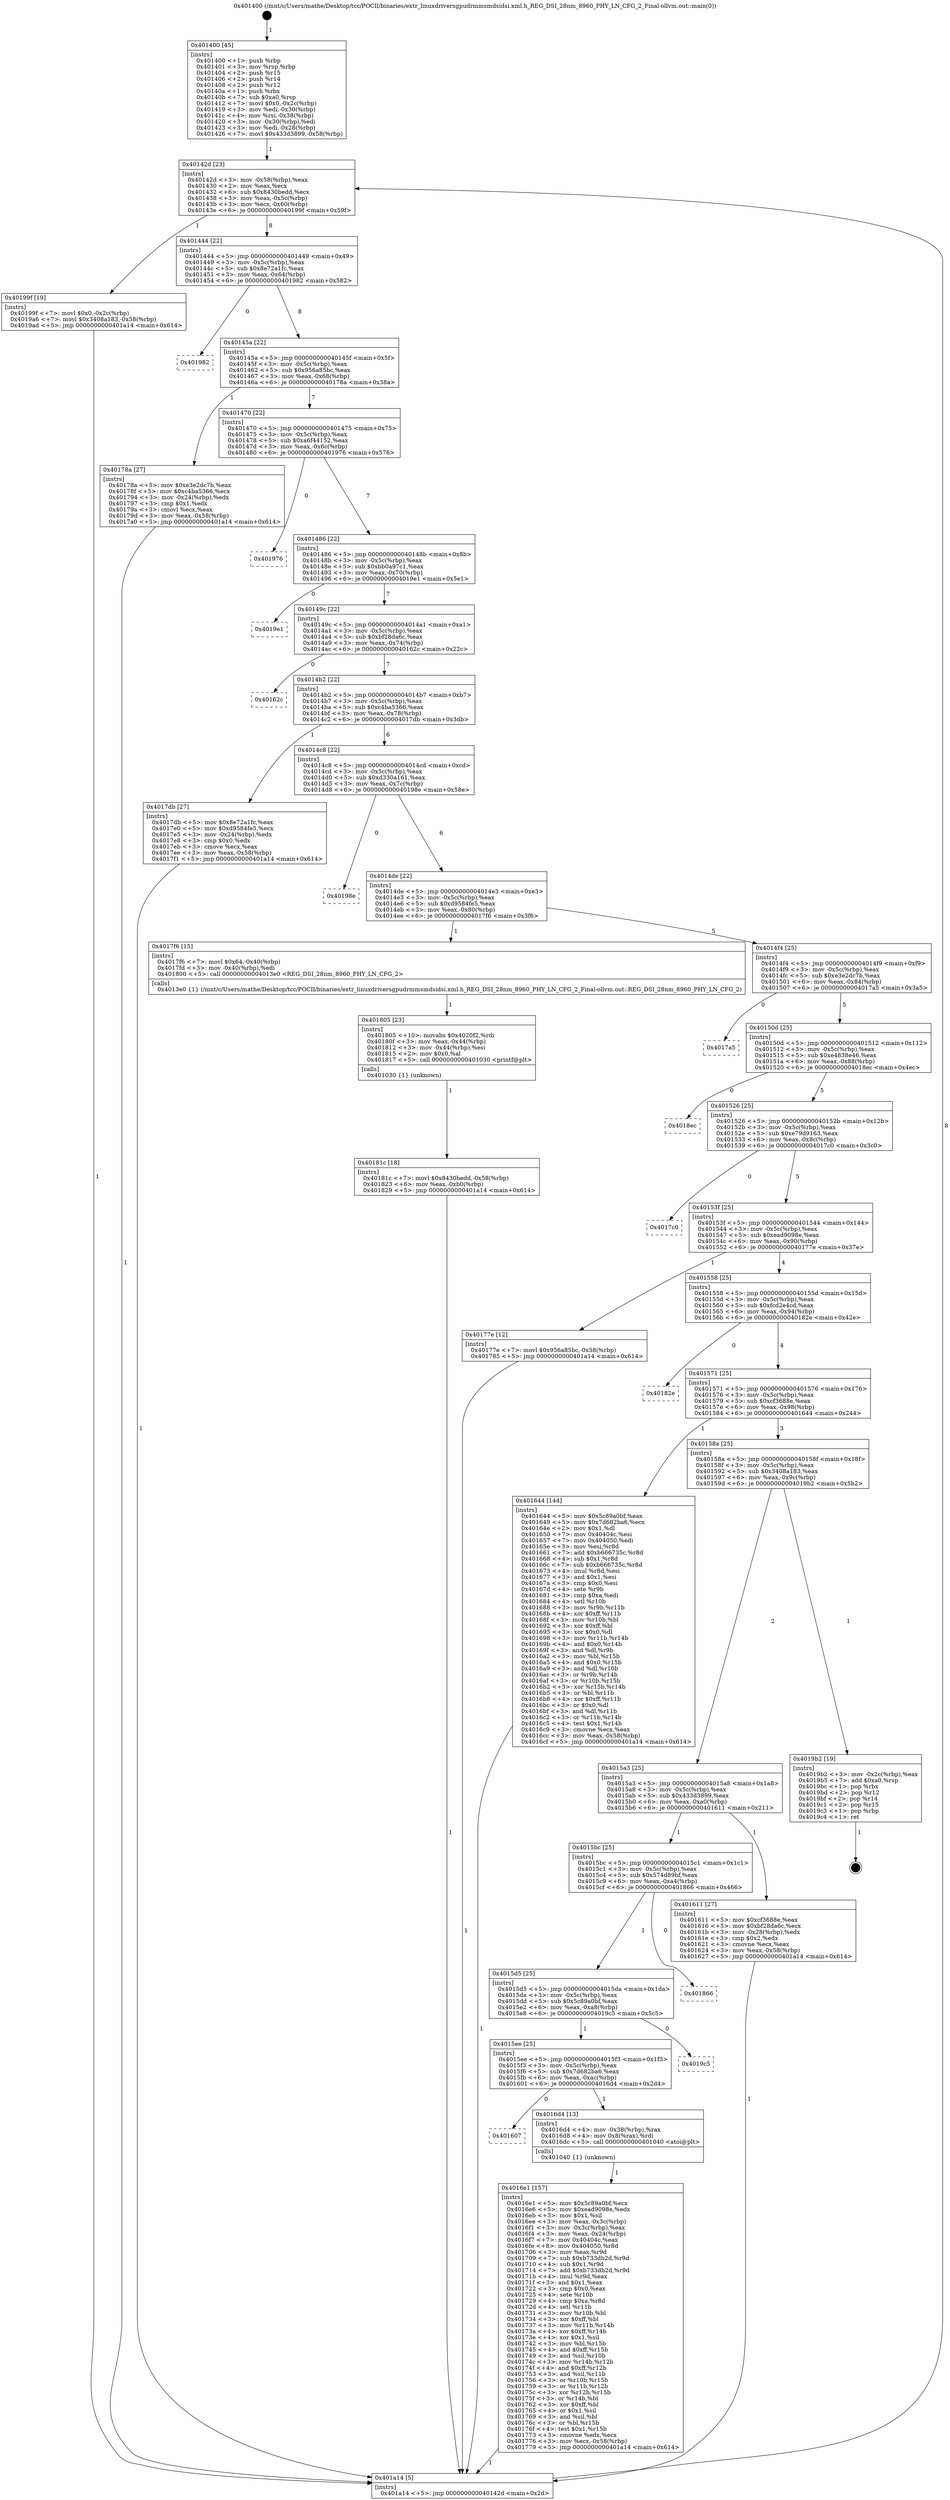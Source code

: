 digraph "0x401400" {
  label = "0x401400 (/mnt/c/Users/mathe/Desktop/tcc/POCII/binaries/extr_linuxdriversgpudrmmsmdsidsi.xml.h_REG_DSI_28nm_8960_PHY_LN_CFG_2_Final-ollvm.out::main(0))"
  labelloc = "t"
  node[shape=record]

  Entry [label="",width=0.3,height=0.3,shape=circle,fillcolor=black,style=filled]
  "0x40142d" [label="{
     0x40142d [23]\l
     | [instrs]\l
     &nbsp;&nbsp;0x40142d \<+3\>: mov -0x58(%rbp),%eax\l
     &nbsp;&nbsp;0x401430 \<+2\>: mov %eax,%ecx\l
     &nbsp;&nbsp;0x401432 \<+6\>: sub $0x8430bedd,%ecx\l
     &nbsp;&nbsp;0x401438 \<+3\>: mov %eax,-0x5c(%rbp)\l
     &nbsp;&nbsp;0x40143b \<+3\>: mov %ecx,-0x60(%rbp)\l
     &nbsp;&nbsp;0x40143e \<+6\>: je 000000000040199f \<main+0x59f\>\l
  }"]
  "0x40199f" [label="{
     0x40199f [19]\l
     | [instrs]\l
     &nbsp;&nbsp;0x40199f \<+7\>: movl $0x0,-0x2c(%rbp)\l
     &nbsp;&nbsp;0x4019a6 \<+7\>: movl $0x3408a183,-0x58(%rbp)\l
     &nbsp;&nbsp;0x4019ad \<+5\>: jmp 0000000000401a14 \<main+0x614\>\l
  }"]
  "0x401444" [label="{
     0x401444 [22]\l
     | [instrs]\l
     &nbsp;&nbsp;0x401444 \<+5\>: jmp 0000000000401449 \<main+0x49\>\l
     &nbsp;&nbsp;0x401449 \<+3\>: mov -0x5c(%rbp),%eax\l
     &nbsp;&nbsp;0x40144c \<+5\>: sub $0x8e72a1fc,%eax\l
     &nbsp;&nbsp;0x401451 \<+3\>: mov %eax,-0x64(%rbp)\l
     &nbsp;&nbsp;0x401454 \<+6\>: je 0000000000401982 \<main+0x582\>\l
  }"]
  Exit [label="",width=0.3,height=0.3,shape=circle,fillcolor=black,style=filled,peripheries=2]
  "0x401982" [label="{
     0x401982\l
  }", style=dashed]
  "0x40145a" [label="{
     0x40145a [22]\l
     | [instrs]\l
     &nbsp;&nbsp;0x40145a \<+5\>: jmp 000000000040145f \<main+0x5f\>\l
     &nbsp;&nbsp;0x40145f \<+3\>: mov -0x5c(%rbp),%eax\l
     &nbsp;&nbsp;0x401462 \<+5\>: sub $0x956a85bc,%eax\l
     &nbsp;&nbsp;0x401467 \<+3\>: mov %eax,-0x68(%rbp)\l
     &nbsp;&nbsp;0x40146a \<+6\>: je 000000000040178a \<main+0x38a\>\l
  }"]
  "0x40181c" [label="{
     0x40181c [18]\l
     | [instrs]\l
     &nbsp;&nbsp;0x40181c \<+7\>: movl $0x8430bedd,-0x58(%rbp)\l
     &nbsp;&nbsp;0x401823 \<+6\>: mov %eax,-0xb0(%rbp)\l
     &nbsp;&nbsp;0x401829 \<+5\>: jmp 0000000000401a14 \<main+0x614\>\l
  }"]
  "0x40178a" [label="{
     0x40178a [27]\l
     | [instrs]\l
     &nbsp;&nbsp;0x40178a \<+5\>: mov $0xe3e2dc7b,%eax\l
     &nbsp;&nbsp;0x40178f \<+5\>: mov $0xc4ba5366,%ecx\l
     &nbsp;&nbsp;0x401794 \<+3\>: mov -0x24(%rbp),%edx\l
     &nbsp;&nbsp;0x401797 \<+3\>: cmp $0x1,%edx\l
     &nbsp;&nbsp;0x40179a \<+3\>: cmovl %ecx,%eax\l
     &nbsp;&nbsp;0x40179d \<+3\>: mov %eax,-0x58(%rbp)\l
     &nbsp;&nbsp;0x4017a0 \<+5\>: jmp 0000000000401a14 \<main+0x614\>\l
  }"]
  "0x401470" [label="{
     0x401470 [22]\l
     | [instrs]\l
     &nbsp;&nbsp;0x401470 \<+5\>: jmp 0000000000401475 \<main+0x75\>\l
     &nbsp;&nbsp;0x401475 \<+3\>: mov -0x5c(%rbp),%eax\l
     &nbsp;&nbsp;0x401478 \<+5\>: sub $0xa6f44152,%eax\l
     &nbsp;&nbsp;0x40147d \<+3\>: mov %eax,-0x6c(%rbp)\l
     &nbsp;&nbsp;0x401480 \<+6\>: je 0000000000401976 \<main+0x576\>\l
  }"]
  "0x401805" [label="{
     0x401805 [23]\l
     | [instrs]\l
     &nbsp;&nbsp;0x401805 \<+10\>: movabs $0x4020f2,%rdi\l
     &nbsp;&nbsp;0x40180f \<+3\>: mov %eax,-0x44(%rbp)\l
     &nbsp;&nbsp;0x401812 \<+3\>: mov -0x44(%rbp),%esi\l
     &nbsp;&nbsp;0x401815 \<+2\>: mov $0x0,%al\l
     &nbsp;&nbsp;0x401817 \<+5\>: call 0000000000401030 \<printf@plt\>\l
     | [calls]\l
     &nbsp;&nbsp;0x401030 \{1\} (unknown)\l
  }"]
  "0x401976" [label="{
     0x401976\l
  }", style=dashed]
  "0x401486" [label="{
     0x401486 [22]\l
     | [instrs]\l
     &nbsp;&nbsp;0x401486 \<+5\>: jmp 000000000040148b \<main+0x8b\>\l
     &nbsp;&nbsp;0x40148b \<+3\>: mov -0x5c(%rbp),%eax\l
     &nbsp;&nbsp;0x40148e \<+5\>: sub $0xbb0a97c1,%eax\l
     &nbsp;&nbsp;0x401493 \<+3\>: mov %eax,-0x70(%rbp)\l
     &nbsp;&nbsp;0x401496 \<+6\>: je 00000000004019e1 \<main+0x5e1\>\l
  }"]
  "0x4016e1" [label="{
     0x4016e1 [157]\l
     | [instrs]\l
     &nbsp;&nbsp;0x4016e1 \<+5\>: mov $0x5c89a0bf,%ecx\l
     &nbsp;&nbsp;0x4016e6 \<+5\>: mov $0xead9098e,%edx\l
     &nbsp;&nbsp;0x4016eb \<+3\>: mov $0x1,%sil\l
     &nbsp;&nbsp;0x4016ee \<+3\>: mov %eax,-0x3c(%rbp)\l
     &nbsp;&nbsp;0x4016f1 \<+3\>: mov -0x3c(%rbp),%eax\l
     &nbsp;&nbsp;0x4016f4 \<+3\>: mov %eax,-0x24(%rbp)\l
     &nbsp;&nbsp;0x4016f7 \<+7\>: mov 0x40404c,%eax\l
     &nbsp;&nbsp;0x4016fe \<+8\>: mov 0x404050,%r8d\l
     &nbsp;&nbsp;0x401706 \<+3\>: mov %eax,%r9d\l
     &nbsp;&nbsp;0x401709 \<+7\>: sub $0xb733db2d,%r9d\l
     &nbsp;&nbsp;0x401710 \<+4\>: sub $0x1,%r9d\l
     &nbsp;&nbsp;0x401714 \<+7\>: add $0xb733db2d,%r9d\l
     &nbsp;&nbsp;0x40171b \<+4\>: imul %r9d,%eax\l
     &nbsp;&nbsp;0x40171f \<+3\>: and $0x1,%eax\l
     &nbsp;&nbsp;0x401722 \<+3\>: cmp $0x0,%eax\l
     &nbsp;&nbsp;0x401725 \<+4\>: sete %r10b\l
     &nbsp;&nbsp;0x401729 \<+4\>: cmp $0xa,%r8d\l
     &nbsp;&nbsp;0x40172d \<+4\>: setl %r11b\l
     &nbsp;&nbsp;0x401731 \<+3\>: mov %r10b,%bl\l
     &nbsp;&nbsp;0x401734 \<+3\>: xor $0xff,%bl\l
     &nbsp;&nbsp;0x401737 \<+3\>: mov %r11b,%r14b\l
     &nbsp;&nbsp;0x40173a \<+4\>: xor $0xff,%r14b\l
     &nbsp;&nbsp;0x40173e \<+4\>: xor $0x1,%sil\l
     &nbsp;&nbsp;0x401742 \<+3\>: mov %bl,%r15b\l
     &nbsp;&nbsp;0x401745 \<+4\>: and $0xff,%r15b\l
     &nbsp;&nbsp;0x401749 \<+3\>: and %sil,%r10b\l
     &nbsp;&nbsp;0x40174c \<+3\>: mov %r14b,%r12b\l
     &nbsp;&nbsp;0x40174f \<+4\>: and $0xff,%r12b\l
     &nbsp;&nbsp;0x401753 \<+3\>: and %sil,%r11b\l
     &nbsp;&nbsp;0x401756 \<+3\>: or %r10b,%r15b\l
     &nbsp;&nbsp;0x401759 \<+3\>: or %r11b,%r12b\l
     &nbsp;&nbsp;0x40175c \<+3\>: xor %r12b,%r15b\l
     &nbsp;&nbsp;0x40175f \<+3\>: or %r14b,%bl\l
     &nbsp;&nbsp;0x401762 \<+3\>: xor $0xff,%bl\l
     &nbsp;&nbsp;0x401765 \<+4\>: or $0x1,%sil\l
     &nbsp;&nbsp;0x401769 \<+3\>: and %sil,%bl\l
     &nbsp;&nbsp;0x40176c \<+3\>: or %bl,%r15b\l
     &nbsp;&nbsp;0x40176f \<+4\>: test $0x1,%r15b\l
     &nbsp;&nbsp;0x401773 \<+3\>: cmovne %edx,%ecx\l
     &nbsp;&nbsp;0x401776 \<+3\>: mov %ecx,-0x58(%rbp)\l
     &nbsp;&nbsp;0x401779 \<+5\>: jmp 0000000000401a14 \<main+0x614\>\l
  }"]
  "0x4019e1" [label="{
     0x4019e1\l
  }", style=dashed]
  "0x40149c" [label="{
     0x40149c [22]\l
     | [instrs]\l
     &nbsp;&nbsp;0x40149c \<+5\>: jmp 00000000004014a1 \<main+0xa1\>\l
     &nbsp;&nbsp;0x4014a1 \<+3\>: mov -0x5c(%rbp),%eax\l
     &nbsp;&nbsp;0x4014a4 \<+5\>: sub $0xbf28da6c,%eax\l
     &nbsp;&nbsp;0x4014a9 \<+3\>: mov %eax,-0x74(%rbp)\l
     &nbsp;&nbsp;0x4014ac \<+6\>: je 000000000040162c \<main+0x22c\>\l
  }"]
  "0x401607" [label="{
     0x401607\l
  }", style=dashed]
  "0x40162c" [label="{
     0x40162c\l
  }", style=dashed]
  "0x4014b2" [label="{
     0x4014b2 [22]\l
     | [instrs]\l
     &nbsp;&nbsp;0x4014b2 \<+5\>: jmp 00000000004014b7 \<main+0xb7\>\l
     &nbsp;&nbsp;0x4014b7 \<+3\>: mov -0x5c(%rbp),%eax\l
     &nbsp;&nbsp;0x4014ba \<+5\>: sub $0xc4ba5366,%eax\l
     &nbsp;&nbsp;0x4014bf \<+3\>: mov %eax,-0x78(%rbp)\l
     &nbsp;&nbsp;0x4014c2 \<+6\>: je 00000000004017db \<main+0x3db\>\l
  }"]
  "0x4016d4" [label="{
     0x4016d4 [13]\l
     | [instrs]\l
     &nbsp;&nbsp;0x4016d4 \<+4\>: mov -0x38(%rbp),%rax\l
     &nbsp;&nbsp;0x4016d8 \<+4\>: mov 0x8(%rax),%rdi\l
     &nbsp;&nbsp;0x4016dc \<+5\>: call 0000000000401040 \<atoi@plt\>\l
     | [calls]\l
     &nbsp;&nbsp;0x401040 \{1\} (unknown)\l
  }"]
  "0x4017db" [label="{
     0x4017db [27]\l
     | [instrs]\l
     &nbsp;&nbsp;0x4017db \<+5\>: mov $0x8e72a1fc,%eax\l
     &nbsp;&nbsp;0x4017e0 \<+5\>: mov $0xd9584fe5,%ecx\l
     &nbsp;&nbsp;0x4017e5 \<+3\>: mov -0x24(%rbp),%edx\l
     &nbsp;&nbsp;0x4017e8 \<+3\>: cmp $0x0,%edx\l
     &nbsp;&nbsp;0x4017eb \<+3\>: cmove %ecx,%eax\l
     &nbsp;&nbsp;0x4017ee \<+3\>: mov %eax,-0x58(%rbp)\l
     &nbsp;&nbsp;0x4017f1 \<+5\>: jmp 0000000000401a14 \<main+0x614\>\l
  }"]
  "0x4014c8" [label="{
     0x4014c8 [22]\l
     | [instrs]\l
     &nbsp;&nbsp;0x4014c8 \<+5\>: jmp 00000000004014cd \<main+0xcd\>\l
     &nbsp;&nbsp;0x4014cd \<+3\>: mov -0x5c(%rbp),%eax\l
     &nbsp;&nbsp;0x4014d0 \<+5\>: sub $0xd330a161,%eax\l
     &nbsp;&nbsp;0x4014d5 \<+3\>: mov %eax,-0x7c(%rbp)\l
     &nbsp;&nbsp;0x4014d8 \<+6\>: je 000000000040198e \<main+0x58e\>\l
  }"]
  "0x4015ee" [label="{
     0x4015ee [25]\l
     | [instrs]\l
     &nbsp;&nbsp;0x4015ee \<+5\>: jmp 00000000004015f3 \<main+0x1f3\>\l
     &nbsp;&nbsp;0x4015f3 \<+3\>: mov -0x5c(%rbp),%eax\l
     &nbsp;&nbsp;0x4015f6 \<+5\>: sub $0x7d682ba6,%eax\l
     &nbsp;&nbsp;0x4015fb \<+6\>: mov %eax,-0xac(%rbp)\l
     &nbsp;&nbsp;0x401601 \<+6\>: je 00000000004016d4 \<main+0x2d4\>\l
  }"]
  "0x40198e" [label="{
     0x40198e\l
  }", style=dashed]
  "0x4014de" [label="{
     0x4014de [22]\l
     | [instrs]\l
     &nbsp;&nbsp;0x4014de \<+5\>: jmp 00000000004014e3 \<main+0xe3\>\l
     &nbsp;&nbsp;0x4014e3 \<+3\>: mov -0x5c(%rbp),%eax\l
     &nbsp;&nbsp;0x4014e6 \<+5\>: sub $0xd9584fe5,%eax\l
     &nbsp;&nbsp;0x4014eb \<+3\>: mov %eax,-0x80(%rbp)\l
     &nbsp;&nbsp;0x4014ee \<+6\>: je 00000000004017f6 \<main+0x3f6\>\l
  }"]
  "0x4019c5" [label="{
     0x4019c5\l
  }", style=dashed]
  "0x4017f6" [label="{
     0x4017f6 [15]\l
     | [instrs]\l
     &nbsp;&nbsp;0x4017f6 \<+7\>: movl $0x64,-0x40(%rbp)\l
     &nbsp;&nbsp;0x4017fd \<+3\>: mov -0x40(%rbp),%edi\l
     &nbsp;&nbsp;0x401800 \<+5\>: call 00000000004013e0 \<REG_DSI_28nm_8960_PHY_LN_CFG_2\>\l
     | [calls]\l
     &nbsp;&nbsp;0x4013e0 \{1\} (/mnt/c/Users/mathe/Desktop/tcc/POCII/binaries/extr_linuxdriversgpudrmmsmdsidsi.xml.h_REG_DSI_28nm_8960_PHY_LN_CFG_2_Final-ollvm.out::REG_DSI_28nm_8960_PHY_LN_CFG_2)\l
  }"]
  "0x4014f4" [label="{
     0x4014f4 [25]\l
     | [instrs]\l
     &nbsp;&nbsp;0x4014f4 \<+5\>: jmp 00000000004014f9 \<main+0xf9\>\l
     &nbsp;&nbsp;0x4014f9 \<+3\>: mov -0x5c(%rbp),%eax\l
     &nbsp;&nbsp;0x4014fc \<+5\>: sub $0xe3e2dc7b,%eax\l
     &nbsp;&nbsp;0x401501 \<+6\>: mov %eax,-0x84(%rbp)\l
     &nbsp;&nbsp;0x401507 \<+6\>: je 00000000004017a5 \<main+0x3a5\>\l
  }"]
  "0x4015d5" [label="{
     0x4015d5 [25]\l
     | [instrs]\l
     &nbsp;&nbsp;0x4015d5 \<+5\>: jmp 00000000004015da \<main+0x1da\>\l
     &nbsp;&nbsp;0x4015da \<+3\>: mov -0x5c(%rbp),%eax\l
     &nbsp;&nbsp;0x4015dd \<+5\>: sub $0x5c89a0bf,%eax\l
     &nbsp;&nbsp;0x4015e2 \<+6\>: mov %eax,-0xa8(%rbp)\l
     &nbsp;&nbsp;0x4015e8 \<+6\>: je 00000000004019c5 \<main+0x5c5\>\l
  }"]
  "0x4017a5" [label="{
     0x4017a5\l
  }", style=dashed]
  "0x40150d" [label="{
     0x40150d [25]\l
     | [instrs]\l
     &nbsp;&nbsp;0x40150d \<+5\>: jmp 0000000000401512 \<main+0x112\>\l
     &nbsp;&nbsp;0x401512 \<+3\>: mov -0x5c(%rbp),%eax\l
     &nbsp;&nbsp;0x401515 \<+5\>: sub $0xe4838e46,%eax\l
     &nbsp;&nbsp;0x40151a \<+6\>: mov %eax,-0x88(%rbp)\l
     &nbsp;&nbsp;0x401520 \<+6\>: je 00000000004018ec \<main+0x4ec\>\l
  }"]
  "0x401866" [label="{
     0x401866\l
  }", style=dashed]
  "0x4018ec" [label="{
     0x4018ec\l
  }", style=dashed]
  "0x401526" [label="{
     0x401526 [25]\l
     | [instrs]\l
     &nbsp;&nbsp;0x401526 \<+5\>: jmp 000000000040152b \<main+0x12b\>\l
     &nbsp;&nbsp;0x40152b \<+3\>: mov -0x5c(%rbp),%eax\l
     &nbsp;&nbsp;0x40152e \<+5\>: sub $0xe79d9163,%eax\l
     &nbsp;&nbsp;0x401533 \<+6\>: mov %eax,-0x8c(%rbp)\l
     &nbsp;&nbsp;0x401539 \<+6\>: je 00000000004017c0 \<main+0x3c0\>\l
  }"]
  "0x401400" [label="{
     0x401400 [45]\l
     | [instrs]\l
     &nbsp;&nbsp;0x401400 \<+1\>: push %rbp\l
     &nbsp;&nbsp;0x401401 \<+3\>: mov %rsp,%rbp\l
     &nbsp;&nbsp;0x401404 \<+2\>: push %r15\l
     &nbsp;&nbsp;0x401406 \<+2\>: push %r14\l
     &nbsp;&nbsp;0x401408 \<+2\>: push %r12\l
     &nbsp;&nbsp;0x40140a \<+1\>: push %rbx\l
     &nbsp;&nbsp;0x40140b \<+7\>: sub $0xa0,%rsp\l
     &nbsp;&nbsp;0x401412 \<+7\>: movl $0x0,-0x2c(%rbp)\l
     &nbsp;&nbsp;0x401419 \<+3\>: mov %edi,-0x30(%rbp)\l
     &nbsp;&nbsp;0x40141c \<+4\>: mov %rsi,-0x38(%rbp)\l
     &nbsp;&nbsp;0x401420 \<+3\>: mov -0x30(%rbp),%edi\l
     &nbsp;&nbsp;0x401423 \<+3\>: mov %edi,-0x28(%rbp)\l
     &nbsp;&nbsp;0x401426 \<+7\>: movl $0x433d3899,-0x58(%rbp)\l
  }"]
  "0x4017c0" [label="{
     0x4017c0\l
  }", style=dashed]
  "0x40153f" [label="{
     0x40153f [25]\l
     | [instrs]\l
     &nbsp;&nbsp;0x40153f \<+5\>: jmp 0000000000401544 \<main+0x144\>\l
     &nbsp;&nbsp;0x401544 \<+3\>: mov -0x5c(%rbp),%eax\l
     &nbsp;&nbsp;0x401547 \<+5\>: sub $0xead9098e,%eax\l
     &nbsp;&nbsp;0x40154c \<+6\>: mov %eax,-0x90(%rbp)\l
     &nbsp;&nbsp;0x401552 \<+6\>: je 000000000040177e \<main+0x37e\>\l
  }"]
  "0x401a14" [label="{
     0x401a14 [5]\l
     | [instrs]\l
     &nbsp;&nbsp;0x401a14 \<+5\>: jmp 000000000040142d \<main+0x2d\>\l
  }"]
  "0x40177e" [label="{
     0x40177e [12]\l
     | [instrs]\l
     &nbsp;&nbsp;0x40177e \<+7\>: movl $0x956a85bc,-0x58(%rbp)\l
     &nbsp;&nbsp;0x401785 \<+5\>: jmp 0000000000401a14 \<main+0x614\>\l
  }"]
  "0x401558" [label="{
     0x401558 [25]\l
     | [instrs]\l
     &nbsp;&nbsp;0x401558 \<+5\>: jmp 000000000040155d \<main+0x15d\>\l
     &nbsp;&nbsp;0x40155d \<+3\>: mov -0x5c(%rbp),%eax\l
     &nbsp;&nbsp;0x401560 \<+5\>: sub $0xfcd2e4cd,%eax\l
     &nbsp;&nbsp;0x401565 \<+6\>: mov %eax,-0x94(%rbp)\l
     &nbsp;&nbsp;0x40156b \<+6\>: je 000000000040182e \<main+0x42e\>\l
  }"]
  "0x4015bc" [label="{
     0x4015bc [25]\l
     | [instrs]\l
     &nbsp;&nbsp;0x4015bc \<+5\>: jmp 00000000004015c1 \<main+0x1c1\>\l
     &nbsp;&nbsp;0x4015c1 \<+3\>: mov -0x5c(%rbp),%eax\l
     &nbsp;&nbsp;0x4015c4 \<+5\>: sub $0x574d89bf,%eax\l
     &nbsp;&nbsp;0x4015c9 \<+6\>: mov %eax,-0xa4(%rbp)\l
     &nbsp;&nbsp;0x4015cf \<+6\>: je 0000000000401866 \<main+0x466\>\l
  }"]
  "0x40182e" [label="{
     0x40182e\l
  }", style=dashed]
  "0x401571" [label="{
     0x401571 [25]\l
     | [instrs]\l
     &nbsp;&nbsp;0x401571 \<+5\>: jmp 0000000000401576 \<main+0x176\>\l
     &nbsp;&nbsp;0x401576 \<+3\>: mov -0x5c(%rbp),%eax\l
     &nbsp;&nbsp;0x401579 \<+5\>: sub $0xcf3688e,%eax\l
     &nbsp;&nbsp;0x40157e \<+6\>: mov %eax,-0x98(%rbp)\l
     &nbsp;&nbsp;0x401584 \<+6\>: je 0000000000401644 \<main+0x244\>\l
  }"]
  "0x401611" [label="{
     0x401611 [27]\l
     | [instrs]\l
     &nbsp;&nbsp;0x401611 \<+5\>: mov $0xcf3688e,%eax\l
     &nbsp;&nbsp;0x401616 \<+5\>: mov $0xbf28da6c,%ecx\l
     &nbsp;&nbsp;0x40161b \<+3\>: mov -0x28(%rbp),%edx\l
     &nbsp;&nbsp;0x40161e \<+3\>: cmp $0x2,%edx\l
     &nbsp;&nbsp;0x401621 \<+3\>: cmovne %ecx,%eax\l
     &nbsp;&nbsp;0x401624 \<+3\>: mov %eax,-0x58(%rbp)\l
     &nbsp;&nbsp;0x401627 \<+5\>: jmp 0000000000401a14 \<main+0x614\>\l
  }"]
  "0x401644" [label="{
     0x401644 [144]\l
     | [instrs]\l
     &nbsp;&nbsp;0x401644 \<+5\>: mov $0x5c89a0bf,%eax\l
     &nbsp;&nbsp;0x401649 \<+5\>: mov $0x7d682ba6,%ecx\l
     &nbsp;&nbsp;0x40164e \<+2\>: mov $0x1,%dl\l
     &nbsp;&nbsp;0x401650 \<+7\>: mov 0x40404c,%esi\l
     &nbsp;&nbsp;0x401657 \<+7\>: mov 0x404050,%edi\l
     &nbsp;&nbsp;0x40165e \<+3\>: mov %esi,%r8d\l
     &nbsp;&nbsp;0x401661 \<+7\>: add $0xb666735c,%r8d\l
     &nbsp;&nbsp;0x401668 \<+4\>: sub $0x1,%r8d\l
     &nbsp;&nbsp;0x40166c \<+7\>: sub $0xb666735c,%r8d\l
     &nbsp;&nbsp;0x401673 \<+4\>: imul %r8d,%esi\l
     &nbsp;&nbsp;0x401677 \<+3\>: and $0x1,%esi\l
     &nbsp;&nbsp;0x40167a \<+3\>: cmp $0x0,%esi\l
     &nbsp;&nbsp;0x40167d \<+4\>: sete %r9b\l
     &nbsp;&nbsp;0x401681 \<+3\>: cmp $0xa,%edi\l
     &nbsp;&nbsp;0x401684 \<+4\>: setl %r10b\l
     &nbsp;&nbsp;0x401688 \<+3\>: mov %r9b,%r11b\l
     &nbsp;&nbsp;0x40168b \<+4\>: xor $0xff,%r11b\l
     &nbsp;&nbsp;0x40168f \<+3\>: mov %r10b,%bl\l
     &nbsp;&nbsp;0x401692 \<+3\>: xor $0xff,%bl\l
     &nbsp;&nbsp;0x401695 \<+3\>: xor $0x0,%dl\l
     &nbsp;&nbsp;0x401698 \<+3\>: mov %r11b,%r14b\l
     &nbsp;&nbsp;0x40169b \<+4\>: and $0x0,%r14b\l
     &nbsp;&nbsp;0x40169f \<+3\>: and %dl,%r9b\l
     &nbsp;&nbsp;0x4016a2 \<+3\>: mov %bl,%r15b\l
     &nbsp;&nbsp;0x4016a5 \<+4\>: and $0x0,%r15b\l
     &nbsp;&nbsp;0x4016a9 \<+3\>: and %dl,%r10b\l
     &nbsp;&nbsp;0x4016ac \<+3\>: or %r9b,%r14b\l
     &nbsp;&nbsp;0x4016af \<+3\>: or %r10b,%r15b\l
     &nbsp;&nbsp;0x4016b2 \<+3\>: xor %r15b,%r14b\l
     &nbsp;&nbsp;0x4016b5 \<+3\>: or %bl,%r11b\l
     &nbsp;&nbsp;0x4016b8 \<+4\>: xor $0xff,%r11b\l
     &nbsp;&nbsp;0x4016bc \<+3\>: or $0x0,%dl\l
     &nbsp;&nbsp;0x4016bf \<+3\>: and %dl,%r11b\l
     &nbsp;&nbsp;0x4016c2 \<+3\>: or %r11b,%r14b\l
     &nbsp;&nbsp;0x4016c5 \<+4\>: test $0x1,%r14b\l
     &nbsp;&nbsp;0x4016c9 \<+3\>: cmovne %ecx,%eax\l
     &nbsp;&nbsp;0x4016cc \<+3\>: mov %eax,-0x58(%rbp)\l
     &nbsp;&nbsp;0x4016cf \<+5\>: jmp 0000000000401a14 \<main+0x614\>\l
  }"]
  "0x40158a" [label="{
     0x40158a [25]\l
     | [instrs]\l
     &nbsp;&nbsp;0x40158a \<+5\>: jmp 000000000040158f \<main+0x18f\>\l
     &nbsp;&nbsp;0x40158f \<+3\>: mov -0x5c(%rbp),%eax\l
     &nbsp;&nbsp;0x401592 \<+5\>: sub $0x3408a183,%eax\l
     &nbsp;&nbsp;0x401597 \<+6\>: mov %eax,-0x9c(%rbp)\l
     &nbsp;&nbsp;0x40159d \<+6\>: je 00000000004019b2 \<main+0x5b2\>\l
  }"]
  "0x4015a3" [label="{
     0x4015a3 [25]\l
     | [instrs]\l
     &nbsp;&nbsp;0x4015a3 \<+5\>: jmp 00000000004015a8 \<main+0x1a8\>\l
     &nbsp;&nbsp;0x4015a8 \<+3\>: mov -0x5c(%rbp),%eax\l
     &nbsp;&nbsp;0x4015ab \<+5\>: sub $0x433d3899,%eax\l
     &nbsp;&nbsp;0x4015b0 \<+6\>: mov %eax,-0xa0(%rbp)\l
     &nbsp;&nbsp;0x4015b6 \<+6\>: je 0000000000401611 \<main+0x211\>\l
  }"]
  "0x4019b2" [label="{
     0x4019b2 [19]\l
     | [instrs]\l
     &nbsp;&nbsp;0x4019b2 \<+3\>: mov -0x2c(%rbp),%eax\l
     &nbsp;&nbsp;0x4019b5 \<+7\>: add $0xa0,%rsp\l
     &nbsp;&nbsp;0x4019bc \<+1\>: pop %rbx\l
     &nbsp;&nbsp;0x4019bd \<+2\>: pop %r12\l
     &nbsp;&nbsp;0x4019bf \<+2\>: pop %r14\l
     &nbsp;&nbsp;0x4019c1 \<+2\>: pop %r15\l
     &nbsp;&nbsp;0x4019c3 \<+1\>: pop %rbp\l
     &nbsp;&nbsp;0x4019c4 \<+1\>: ret\l
  }"]
  Entry -> "0x401400" [label=" 1"]
  "0x40142d" -> "0x40199f" [label=" 1"]
  "0x40142d" -> "0x401444" [label=" 8"]
  "0x4019b2" -> Exit [label=" 1"]
  "0x401444" -> "0x401982" [label=" 0"]
  "0x401444" -> "0x40145a" [label=" 8"]
  "0x40199f" -> "0x401a14" [label=" 1"]
  "0x40145a" -> "0x40178a" [label=" 1"]
  "0x40145a" -> "0x401470" [label=" 7"]
  "0x40181c" -> "0x401a14" [label=" 1"]
  "0x401470" -> "0x401976" [label=" 0"]
  "0x401470" -> "0x401486" [label=" 7"]
  "0x401805" -> "0x40181c" [label=" 1"]
  "0x401486" -> "0x4019e1" [label=" 0"]
  "0x401486" -> "0x40149c" [label=" 7"]
  "0x4017f6" -> "0x401805" [label=" 1"]
  "0x40149c" -> "0x40162c" [label=" 0"]
  "0x40149c" -> "0x4014b2" [label=" 7"]
  "0x4017db" -> "0x401a14" [label=" 1"]
  "0x4014b2" -> "0x4017db" [label=" 1"]
  "0x4014b2" -> "0x4014c8" [label=" 6"]
  "0x40178a" -> "0x401a14" [label=" 1"]
  "0x4014c8" -> "0x40198e" [label=" 0"]
  "0x4014c8" -> "0x4014de" [label=" 6"]
  "0x4016e1" -> "0x401a14" [label=" 1"]
  "0x4014de" -> "0x4017f6" [label=" 1"]
  "0x4014de" -> "0x4014f4" [label=" 5"]
  "0x4016d4" -> "0x4016e1" [label=" 1"]
  "0x4014f4" -> "0x4017a5" [label=" 0"]
  "0x4014f4" -> "0x40150d" [label=" 5"]
  "0x4015ee" -> "0x4016d4" [label=" 1"]
  "0x40150d" -> "0x4018ec" [label=" 0"]
  "0x40150d" -> "0x401526" [label=" 5"]
  "0x40177e" -> "0x401a14" [label=" 1"]
  "0x401526" -> "0x4017c0" [label=" 0"]
  "0x401526" -> "0x40153f" [label=" 5"]
  "0x4015d5" -> "0x4019c5" [label=" 0"]
  "0x40153f" -> "0x40177e" [label=" 1"]
  "0x40153f" -> "0x401558" [label=" 4"]
  "0x4015ee" -> "0x401607" [label=" 0"]
  "0x401558" -> "0x40182e" [label=" 0"]
  "0x401558" -> "0x401571" [label=" 4"]
  "0x4015bc" -> "0x4015d5" [label=" 1"]
  "0x401571" -> "0x401644" [label=" 1"]
  "0x401571" -> "0x40158a" [label=" 3"]
  "0x4015bc" -> "0x401866" [label=" 0"]
  "0x40158a" -> "0x4019b2" [label=" 1"]
  "0x40158a" -> "0x4015a3" [label=" 2"]
  "0x4015d5" -> "0x4015ee" [label=" 1"]
  "0x4015a3" -> "0x401611" [label=" 1"]
  "0x4015a3" -> "0x4015bc" [label=" 1"]
  "0x401611" -> "0x401a14" [label=" 1"]
  "0x401400" -> "0x40142d" [label=" 1"]
  "0x401a14" -> "0x40142d" [label=" 8"]
  "0x401644" -> "0x401a14" [label=" 1"]
}
